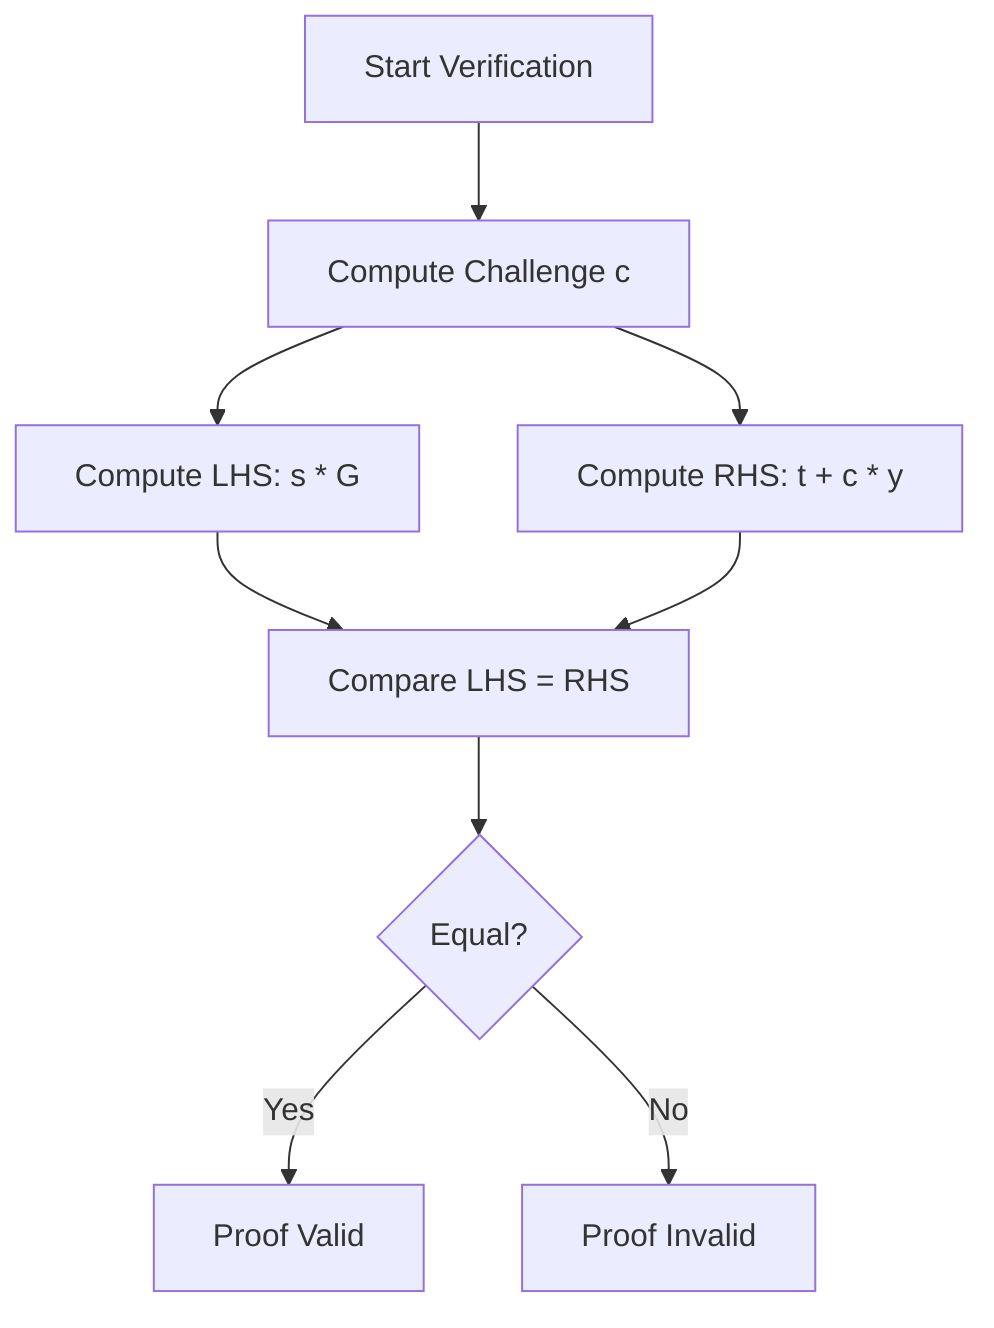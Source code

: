 flowchart TD
    A[Start Verification] --> B[Compute Challenge c]
    B --> C[Compute LHS: s * G]
    B --> D[Compute RHS: t + c * y]
    C --> E[Compare LHS = RHS]
    D --> E
    E --> F{Equal?}
    F -->|Yes| G[Proof Valid]
    F -->|No| H[Proof Invalid]